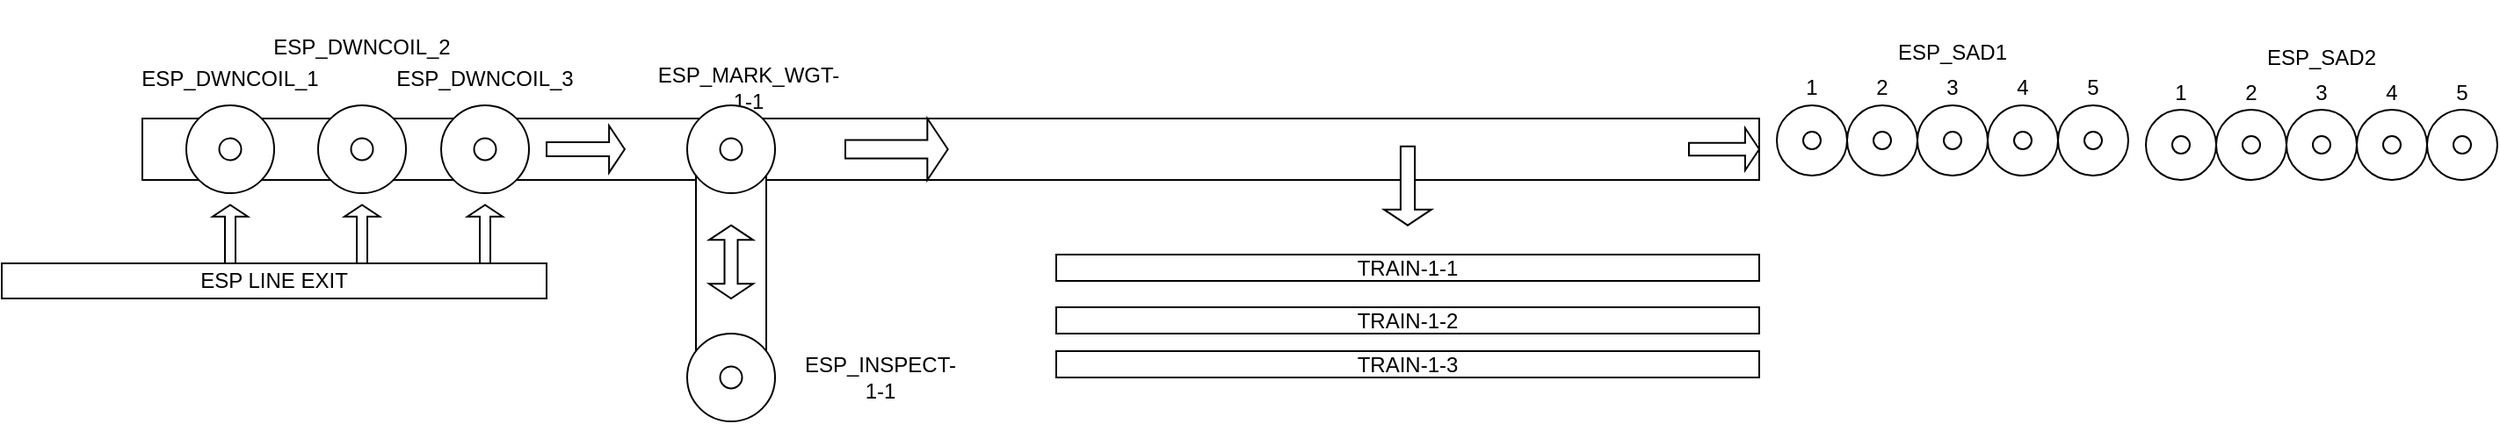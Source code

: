 <mxfile version="14.2.5" type="github">
  <diagram id="prtHgNgQTEPvFCAcTncT" name="Page-1">
    <mxGraphModel dx="2031" dy="1090" grid="1" gridSize="10" guides="1" tooltips="1" connect="1" arrows="1" fold="1" page="1" pageScale="1" pageWidth="1654" pageHeight="1169" math="0" shadow="0">
      <root>
        <mxCell id="0" />
        <mxCell id="1" parent="0" />
        <mxCell id="RyIgp85BoPHKLJtojsvc-8" value="" style="rounded=0;whiteSpace=wrap;html=1;" vertex="1" parent="1">
          <mxGeometry x="90" y="167.5" width="920" height="35.01" as="geometry" />
        </mxCell>
        <mxCell id="RyIgp85BoPHKLJtojsvc-7" value="ESP LINE EXIT" style="rounded=0;whiteSpace=wrap;html=1;" vertex="1" parent="1">
          <mxGeometry x="10" y="250" width="310" height="20" as="geometry" />
        </mxCell>
        <mxCell id="RyIgp85BoPHKLJtojsvc-10" value="" style="shape=singleArrow;direction=north;whiteSpace=wrap;html=1;" vertex="1" parent="1">
          <mxGeometry x="130" y="216.67" width="20" height="33.33" as="geometry" />
        </mxCell>
        <mxCell id="RyIgp85BoPHKLJtojsvc-11" value="" style="shape=singleArrow;direction=north;whiteSpace=wrap;html=1;" vertex="1" parent="1">
          <mxGeometry x="205" y="216.67" width="20" height="33.33" as="geometry" />
        </mxCell>
        <mxCell id="RyIgp85BoPHKLJtojsvc-12" value="" style="shape=singleArrow;direction=north;whiteSpace=wrap;html=1;" vertex="1" parent="1">
          <mxGeometry x="275" y="216.67" width="20" height="33.33" as="geometry" />
        </mxCell>
        <mxCell id="RyIgp85BoPHKLJtojsvc-13" value="" style="shape=singleArrow;whiteSpace=wrap;html=1;" vertex="1" parent="1">
          <mxGeometry x="320" y="171.66" width="44.45" height="26.67" as="geometry" />
        </mxCell>
        <mxCell id="RyIgp85BoPHKLJtojsvc-14" value="&lt;span lang=&quot;PL&quot;&gt;ESP_DWNCOIL_1&lt;/span&gt;" style="text;html=1;strokeColor=none;fillColor=none;align=center;verticalAlign=middle;whiteSpace=wrap;rounded=0;" vertex="1" parent="1">
          <mxGeometry x="120" y="134.99" width="40" height="20" as="geometry" />
        </mxCell>
        <mxCell id="RyIgp85BoPHKLJtojsvc-15" value="&lt;span lang=&quot;PL&quot;&gt;ESP_DWNCOIL_2&lt;/span&gt;" style="text;html=1;strokeColor=none;fillColor=none;align=center;verticalAlign=middle;whiteSpace=wrap;rounded=0;" vertex="1" parent="1">
          <mxGeometry x="195" y="100" width="40" height="54.99" as="geometry" />
        </mxCell>
        <mxCell id="RyIgp85BoPHKLJtojsvc-16" value="&lt;span lang=&quot;PL&quot;&gt;ESP_DWNCOIL_3&lt;/span&gt;" style="text;html=1;strokeColor=none;fillColor=none;align=center;verticalAlign=middle;whiteSpace=wrap;rounded=0;" vertex="1" parent="1">
          <mxGeometry x="265" y="134.99" width="40" height="20" as="geometry" />
        </mxCell>
        <mxCell id="RyIgp85BoPHKLJtojsvc-36" value="" style="rounded=0;whiteSpace=wrap;html=1;" vertex="1" parent="1">
          <mxGeometry x="405" y="171.66" width="40" height="148.34" as="geometry" />
        </mxCell>
        <mxCell id="RyIgp85BoPHKLJtojsvc-45" value="&lt;span lang=&quot;PL&quot;&gt;ESP_INSPECT-1-1&lt;/span&gt;" style="text;html=1;strokeColor=none;fillColor=none;align=center;verticalAlign=middle;whiteSpace=wrap;rounded=0;" vertex="1" parent="1">
          <mxGeometry x="490" y="305" width="40" height="20" as="geometry" />
        </mxCell>
        <mxCell id="RyIgp85BoPHKLJtojsvc-46" value="&lt;span lang=&quot;PL&quot;&gt;ESP_MARK_WGT-1-1&lt;/span&gt;" style="text;html=1;strokeColor=none;fillColor=none;align=center;verticalAlign=middle;whiteSpace=wrap;rounded=0;" vertex="1" parent="1">
          <mxGeometry x="415" y="140" width="40" height="20" as="geometry" />
        </mxCell>
        <mxCell id="RyIgp85BoPHKLJtojsvc-50" value="" style="shape=singleArrow;whiteSpace=wrap;html=1;" vertex="1" parent="1">
          <mxGeometry x="490" y="167.51" width="58.33" height="35" as="geometry" />
        </mxCell>
        <mxCell id="RyIgp85BoPHKLJtojsvc-51" value="&lt;span lang=&quot;PL&quot;&gt;ESP_SAD1&lt;/span&gt;" style="text;html=1;strokeColor=none;fillColor=none;align=center;verticalAlign=middle;whiteSpace=wrap;rounded=0;" vertex="1" parent="1">
          <mxGeometry x="1100" y="120.01" width="40" height="20" as="geometry" />
        </mxCell>
        <mxCell id="RyIgp85BoPHKLJtojsvc-52" value="3" style="text;html=1;strokeColor=none;fillColor=none;align=center;verticalAlign=middle;whiteSpace=wrap;rounded=0;" vertex="1" parent="1">
          <mxGeometry x="1100" y="140.01" width="40" height="20" as="geometry" />
        </mxCell>
        <mxCell id="RyIgp85BoPHKLJtojsvc-53" value="2" style="text;html=1;strokeColor=none;fillColor=none;align=center;verticalAlign=middle;whiteSpace=wrap;rounded=0;" vertex="1" parent="1">
          <mxGeometry x="1060" y="140" width="40" height="20" as="geometry" />
        </mxCell>
        <mxCell id="RyIgp85BoPHKLJtojsvc-54" value="1" style="text;html=1;strokeColor=none;fillColor=none;align=center;verticalAlign=middle;whiteSpace=wrap;rounded=0;" vertex="1" parent="1">
          <mxGeometry x="1020" y="140" width="40" height="20" as="geometry" />
        </mxCell>
        <mxCell id="RyIgp85BoPHKLJtojsvc-55" value="4" style="text;html=1;strokeColor=none;fillColor=none;align=center;verticalAlign=middle;whiteSpace=wrap;rounded=0;" vertex="1" parent="1">
          <mxGeometry x="1140" y="140.01" width="40" height="20" as="geometry" />
        </mxCell>
        <mxCell id="RyIgp85BoPHKLJtojsvc-56" value="5" style="text;html=1;strokeColor=none;fillColor=none;align=center;verticalAlign=middle;whiteSpace=wrap;rounded=0;" vertex="1" parent="1">
          <mxGeometry x="1180" y="140" width="40" height="20" as="geometry" />
        </mxCell>
        <mxCell id="RyIgp85BoPHKLJtojsvc-64" value="TRAIN-1-1" style="rounded=0;whiteSpace=wrap;html=1;" vertex="1" parent="1">
          <mxGeometry x="610" y="245" width="400" height="15" as="geometry" />
        </mxCell>
        <mxCell id="RyIgp85BoPHKLJtojsvc-65" value="TRAIN-1-2" style="rounded=0;whiteSpace=wrap;html=1;" vertex="1" parent="1">
          <mxGeometry x="610" y="275" width="400" height="15" as="geometry" />
        </mxCell>
        <mxCell id="RyIgp85BoPHKLJtojsvc-66" value="TRAIN-1-3" style="rounded=0;whiteSpace=wrap;html=1;" vertex="1" parent="1">
          <mxGeometry x="610" y="300" width="400" height="15" as="geometry" />
        </mxCell>
        <mxCell id="RyIgp85BoPHKLJtojsvc-69" value="" style="shape=doubleArrow;direction=south;whiteSpace=wrap;html=1;" vertex="1" parent="1">
          <mxGeometry x="412.5" y="228.34" width="25" height="41.66" as="geometry" />
        </mxCell>
        <mxCell id="RyIgp85BoPHKLJtojsvc-70" value="" style="shape=singleArrow;direction=south;whiteSpace=wrap;html=1;" vertex="1" parent="1">
          <mxGeometry x="796.5" y="183.34" width="27" height="45" as="geometry" />
        </mxCell>
        <mxCell id="RyIgp85BoPHKLJtojsvc-71" value="" style="shape=singleArrow;whiteSpace=wrap;html=1;" vertex="1" parent="1">
          <mxGeometry x="970" y="172.99" width="40" height="24" as="geometry" />
        </mxCell>
        <mxCell id="RyIgp85BoPHKLJtojsvc-75" value="" style="group" vertex="1" connectable="0" parent="1">
          <mxGeometry x="115" y="160.01" width="50" height="50" as="geometry" />
        </mxCell>
        <mxCell id="RyIgp85BoPHKLJtojsvc-73" value="" style="ellipse;whiteSpace=wrap;html=1;aspect=fixed;" vertex="1" parent="RyIgp85BoPHKLJtojsvc-75">
          <mxGeometry width="50" height="50" as="geometry" />
        </mxCell>
        <mxCell id="RyIgp85BoPHKLJtojsvc-74" value="" style="ellipse;whiteSpace=wrap;html=1;aspect=fixed;" vertex="1" parent="RyIgp85BoPHKLJtojsvc-75">
          <mxGeometry x="18.75" y="18.73" width="12.5" height="12.5" as="geometry" />
        </mxCell>
        <mxCell id="RyIgp85BoPHKLJtojsvc-76" value="" style="group" vertex="1" connectable="0" parent="1">
          <mxGeometry x="190" y="160.01" width="50" height="50" as="geometry" />
        </mxCell>
        <mxCell id="RyIgp85BoPHKLJtojsvc-77" value="" style="ellipse;whiteSpace=wrap;html=1;aspect=fixed;" vertex="1" parent="RyIgp85BoPHKLJtojsvc-76">
          <mxGeometry width="50" height="50" as="geometry" />
        </mxCell>
        <mxCell id="RyIgp85BoPHKLJtojsvc-78" value="" style="ellipse;whiteSpace=wrap;html=1;aspect=fixed;" vertex="1" parent="RyIgp85BoPHKLJtojsvc-76">
          <mxGeometry x="18.75" y="18.73" width="12.5" height="12.5" as="geometry" />
        </mxCell>
        <mxCell id="RyIgp85BoPHKLJtojsvc-80" value="" style="group" vertex="1" connectable="0" parent="1">
          <mxGeometry x="260" y="160" width="50" height="50" as="geometry" />
        </mxCell>
        <mxCell id="RyIgp85BoPHKLJtojsvc-81" value="" style="ellipse;whiteSpace=wrap;html=1;aspect=fixed;" vertex="1" parent="RyIgp85BoPHKLJtojsvc-80">
          <mxGeometry width="50" height="50" as="geometry" />
        </mxCell>
        <mxCell id="RyIgp85BoPHKLJtojsvc-82" value="" style="ellipse;whiteSpace=wrap;html=1;aspect=fixed;" vertex="1" parent="RyIgp85BoPHKLJtojsvc-80">
          <mxGeometry x="18.75" y="18.73" width="12.5" height="12.5" as="geometry" />
        </mxCell>
        <mxCell id="RyIgp85BoPHKLJtojsvc-83" value="" style="group" vertex="1" connectable="0" parent="1">
          <mxGeometry x="400" y="160" width="50" height="50" as="geometry" />
        </mxCell>
        <mxCell id="RyIgp85BoPHKLJtojsvc-84" value="" style="ellipse;whiteSpace=wrap;html=1;aspect=fixed;" vertex="1" parent="RyIgp85BoPHKLJtojsvc-83">
          <mxGeometry width="50" height="50" as="geometry" />
        </mxCell>
        <mxCell id="RyIgp85BoPHKLJtojsvc-85" value="" style="ellipse;whiteSpace=wrap;html=1;aspect=fixed;" vertex="1" parent="RyIgp85BoPHKLJtojsvc-83">
          <mxGeometry x="18.75" y="18.73" width="12.5" height="12.5" as="geometry" />
        </mxCell>
        <mxCell id="RyIgp85BoPHKLJtojsvc-86" value="" style="group" vertex="1" connectable="0" parent="1">
          <mxGeometry x="400" y="290" width="50" height="50" as="geometry" />
        </mxCell>
        <mxCell id="RyIgp85BoPHKLJtojsvc-87" value="" style="ellipse;whiteSpace=wrap;html=1;aspect=fixed;" vertex="1" parent="RyIgp85BoPHKLJtojsvc-86">
          <mxGeometry width="50" height="50" as="geometry" />
        </mxCell>
        <mxCell id="RyIgp85BoPHKLJtojsvc-88" value="" style="ellipse;whiteSpace=wrap;html=1;aspect=fixed;" vertex="1" parent="RyIgp85BoPHKLJtojsvc-86">
          <mxGeometry x="18.75" y="18.73" width="12.5" height="12.5" as="geometry" />
        </mxCell>
        <mxCell id="RyIgp85BoPHKLJtojsvc-89" value="" style="group" vertex="1" connectable="0" parent="1">
          <mxGeometry x="1020" y="160" width="40" height="40" as="geometry" />
        </mxCell>
        <mxCell id="RyIgp85BoPHKLJtojsvc-90" value="" style="ellipse;whiteSpace=wrap;html=1;aspect=fixed;" vertex="1" parent="RyIgp85BoPHKLJtojsvc-89">
          <mxGeometry width="40" height="40" as="geometry" />
        </mxCell>
        <mxCell id="RyIgp85BoPHKLJtojsvc-91" value="" style="ellipse;whiteSpace=wrap;html=1;aspect=fixed;" vertex="1" parent="RyIgp85BoPHKLJtojsvc-89">
          <mxGeometry x="15" y="14.984" width="10" height="10" as="geometry" />
        </mxCell>
        <mxCell id="RyIgp85BoPHKLJtojsvc-94" value="" style="group" vertex="1" connectable="0" parent="1">
          <mxGeometry x="1060" y="160" width="40" height="40" as="geometry" />
        </mxCell>
        <mxCell id="RyIgp85BoPHKLJtojsvc-95" value="" style="ellipse;whiteSpace=wrap;html=1;aspect=fixed;" vertex="1" parent="RyIgp85BoPHKLJtojsvc-94">
          <mxGeometry width="40" height="40" as="geometry" />
        </mxCell>
        <mxCell id="RyIgp85BoPHKLJtojsvc-96" value="" style="ellipse;whiteSpace=wrap;html=1;aspect=fixed;" vertex="1" parent="RyIgp85BoPHKLJtojsvc-94">
          <mxGeometry x="15" y="14.984" width="10" height="10" as="geometry" />
        </mxCell>
        <mxCell id="RyIgp85BoPHKLJtojsvc-97" value="" style="group" vertex="1" connectable="0" parent="1">
          <mxGeometry x="1100" y="160" width="40" height="40" as="geometry" />
        </mxCell>
        <mxCell id="RyIgp85BoPHKLJtojsvc-98" value="" style="ellipse;whiteSpace=wrap;html=1;aspect=fixed;" vertex="1" parent="RyIgp85BoPHKLJtojsvc-97">
          <mxGeometry width="40" height="40" as="geometry" />
        </mxCell>
        <mxCell id="RyIgp85BoPHKLJtojsvc-99" value="" style="ellipse;whiteSpace=wrap;html=1;aspect=fixed;" vertex="1" parent="RyIgp85BoPHKLJtojsvc-97">
          <mxGeometry x="15" y="14.984" width="10" height="10" as="geometry" />
        </mxCell>
        <mxCell id="RyIgp85BoPHKLJtojsvc-100" value="" style="group" vertex="1" connectable="0" parent="1">
          <mxGeometry x="1140" y="160" width="40" height="40" as="geometry" />
        </mxCell>
        <mxCell id="RyIgp85BoPHKLJtojsvc-101" value="" style="ellipse;whiteSpace=wrap;html=1;aspect=fixed;" vertex="1" parent="RyIgp85BoPHKLJtojsvc-100">
          <mxGeometry width="40" height="40" as="geometry" />
        </mxCell>
        <mxCell id="RyIgp85BoPHKLJtojsvc-102" value="" style="ellipse;whiteSpace=wrap;html=1;aspect=fixed;" vertex="1" parent="RyIgp85BoPHKLJtojsvc-100">
          <mxGeometry x="15" y="14.984" width="10" height="10" as="geometry" />
        </mxCell>
        <mxCell id="RyIgp85BoPHKLJtojsvc-103" value="" style="group" vertex="1" connectable="0" parent="1">
          <mxGeometry x="1180" y="160" width="40" height="40" as="geometry" />
        </mxCell>
        <mxCell id="RyIgp85BoPHKLJtojsvc-104" value="" style="ellipse;whiteSpace=wrap;html=1;aspect=fixed;" vertex="1" parent="RyIgp85BoPHKLJtojsvc-103">
          <mxGeometry width="40" height="40" as="geometry" />
        </mxCell>
        <mxCell id="RyIgp85BoPHKLJtojsvc-105" value="" style="ellipse;whiteSpace=wrap;html=1;aspect=fixed;" vertex="1" parent="RyIgp85BoPHKLJtojsvc-103">
          <mxGeometry x="15" y="14.984" width="10" height="10" as="geometry" />
        </mxCell>
        <mxCell id="RyIgp85BoPHKLJtojsvc-106" value="&lt;span lang=&quot;PL&quot;&gt;ESP_SAD2&lt;/span&gt;" style="text;html=1;strokeColor=none;fillColor=none;align=center;verticalAlign=middle;whiteSpace=wrap;rounded=0;" vertex="1" parent="1">
          <mxGeometry x="1310" y="122.52" width="40" height="20" as="geometry" />
        </mxCell>
        <mxCell id="RyIgp85BoPHKLJtojsvc-107" value="3" style="text;html=1;strokeColor=none;fillColor=none;align=center;verticalAlign=middle;whiteSpace=wrap;rounded=0;" vertex="1" parent="1">
          <mxGeometry x="1310" y="142.52" width="40" height="20" as="geometry" />
        </mxCell>
        <mxCell id="RyIgp85BoPHKLJtojsvc-108" value="2" style="text;html=1;strokeColor=none;fillColor=none;align=center;verticalAlign=middle;whiteSpace=wrap;rounded=0;" vertex="1" parent="1">
          <mxGeometry x="1270" y="142.51" width="40" height="20" as="geometry" />
        </mxCell>
        <mxCell id="RyIgp85BoPHKLJtojsvc-109" value="1" style="text;html=1;strokeColor=none;fillColor=none;align=center;verticalAlign=middle;whiteSpace=wrap;rounded=0;" vertex="1" parent="1">
          <mxGeometry x="1230" y="142.51" width="40" height="20" as="geometry" />
        </mxCell>
        <mxCell id="RyIgp85BoPHKLJtojsvc-110" value="4" style="text;html=1;strokeColor=none;fillColor=none;align=center;verticalAlign=middle;whiteSpace=wrap;rounded=0;" vertex="1" parent="1">
          <mxGeometry x="1350" y="142.52" width="40" height="20" as="geometry" />
        </mxCell>
        <mxCell id="RyIgp85BoPHKLJtojsvc-111" value="5" style="text;html=1;strokeColor=none;fillColor=none;align=center;verticalAlign=middle;whiteSpace=wrap;rounded=0;" vertex="1" parent="1">
          <mxGeometry x="1390" y="142.51" width="40" height="20" as="geometry" />
        </mxCell>
        <mxCell id="RyIgp85BoPHKLJtojsvc-112" value="" style="group" vertex="1" connectable="0" parent="1">
          <mxGeometry x="1230" y="162.51" width="40" height="40" as="geometry" />
        </mxCell>
        <mxCell id="RyIgp85BoPHKLJtojsvc-113" value="" style="ellipse;whiteSpace=wrap;html=1;aspect=fixed;" vertex="1" parent="RyIgp85BoPHKLJtojsvc-112">
          <mxGeometry width="40" height="40" as="geometry" />
        </mxCell>
        <mxCell id="RyIgp85BoPHKLJtojsvc-114" value="" style="ellipse;whiteSpace=wrap;html=1;aspect=fixed;" vertex="1" parent="RyIgp85BoPHKLJtojsvc-112">
          <mxGeometry x="15" y="14.984" width="10" height="10" as="geometry" />
        </mxCell>
        <mxCell id="RyIgp85BoPHKLJtojsvc-115" value="" style="group" vertex="1" connectable="0" parent="1">
          <mxGeometry x="1270" y="162.51" width="40" height="40" as="geometry" />
        </mxCell>
        <mxCell id="RyIgp85BoPHKLJtojsvc-116" value="" style="ellipse;whiteSpace=wrap;html=1;aspect=fixed;" vertex="1" parent="RyIgp85BoPHKLJtojsvc-115">
          <mxGeometry width="40" height="40" as="geometry" />
        </mxCell>
        <mxCell id="RyIgp85BoPHKLJtojsvc-117" value="" style="ellipse;whiteSpace=wrap;html=1;aspect=fixed;" vertex="1" parent="RyIgp85BoPHKLJtojsvc-115">
          <mxGeometry x="15" y="14.984" width="10" height="10" as="geometry" />
        </mxCell>
        <mxCell id="RyIgp85BoPHKLJtojsvc-118" value="" style="group" vertex="1" connectable="0" parent="1">
          <mxGeometry x="1310" y="162.51" width="40" height="40" as="geometry" />
        </mxCell>
        <mxCell id="RyIgp85BoPHKLJtojsvc-119" value="" style="ellipse;whiteSpace=wrap;html=1;aspect=fixed;" vertex="1" parent="RyIgp85BoPHKLJtojsvc-118">
          <mxGeometry width="40" height="40" as="geometry" />
        </mxCell>
        <mxCell id="RyIgp85BoPHKLJtojsvc-120" value="" style="ellipse;whiteSpace=wrap;html=1;aspect=fixed;" vertex="1" parent="RyIgp85BoPHKLJtojsvc-118">
          <mxGeometry x="15" y="14.984" width="10" height="10" as="geometry" />
        </mxCell>
        <mxCell id="RyIgp85BoPHKLJtojsvc-121" value="" style="group" vertex="1" connectable="0" parent="1">
          <mxGeometry x="1350" y="162.51" width="40" height="40" as="geometry" />
        </mxCell>
        <mxCell id="RyIgp85BoPHKLJtojsvc-122" value="" style="ellipse;whiteSpace=wrap;html=1;aspect=fixed;" vertex="1" parent="RyIgp85BoPHKLJtojsvc-121">
          <mxGeometry width="40" height="40" as="geometry" />
        </mxCell>
        <mxCell id="RyIgp85BoPHKLJtojsvc-123" value="" style="ellipse;whiteSpace=wrap;html=1;aspect=fixed;" vertex="1" parent="RyIgp85BoPHKLJtojsvc-121">
          <mxGeometry x="15" y="14.984" width="10" height="10" as="geometry" />
        </mxCell>
        <mxCell id="RyIgp85BoPHKLJtojsvc-124" value="" style="group" vertex="1" connectable="0" parent="1">
          <mxGeometry x="1390" y="162.51" width="40" height="40" as="geometry" />
        </mxCell>
        <mxCell id="RyIgp85BoPHKLJtojsvc-125" value="" style="ellipse;whiteSpace=wrap;html=1;aspect=fixed;" vertex="1" parent="RyIgp85BoPHKLJtojsvc-124">
          <mxGeometry width="40" height="40" as="geometry" />
        </mxCell>
        <mxCell id="RyIgp85BoPHKLJtojsvc-126" value="" style="ellipse;whiteSpace=wrap;html=1;aspect=fixed;" vertex="1" parent="RyIgp85BoPHKLJtojsvc-124">
          <mxGeometry x="15" y="14.984" width="10" height="10" as="geometry" />
        </mxCell>
      </root>
    </mxGraphModel>
  </diagram>
</mxfile>
